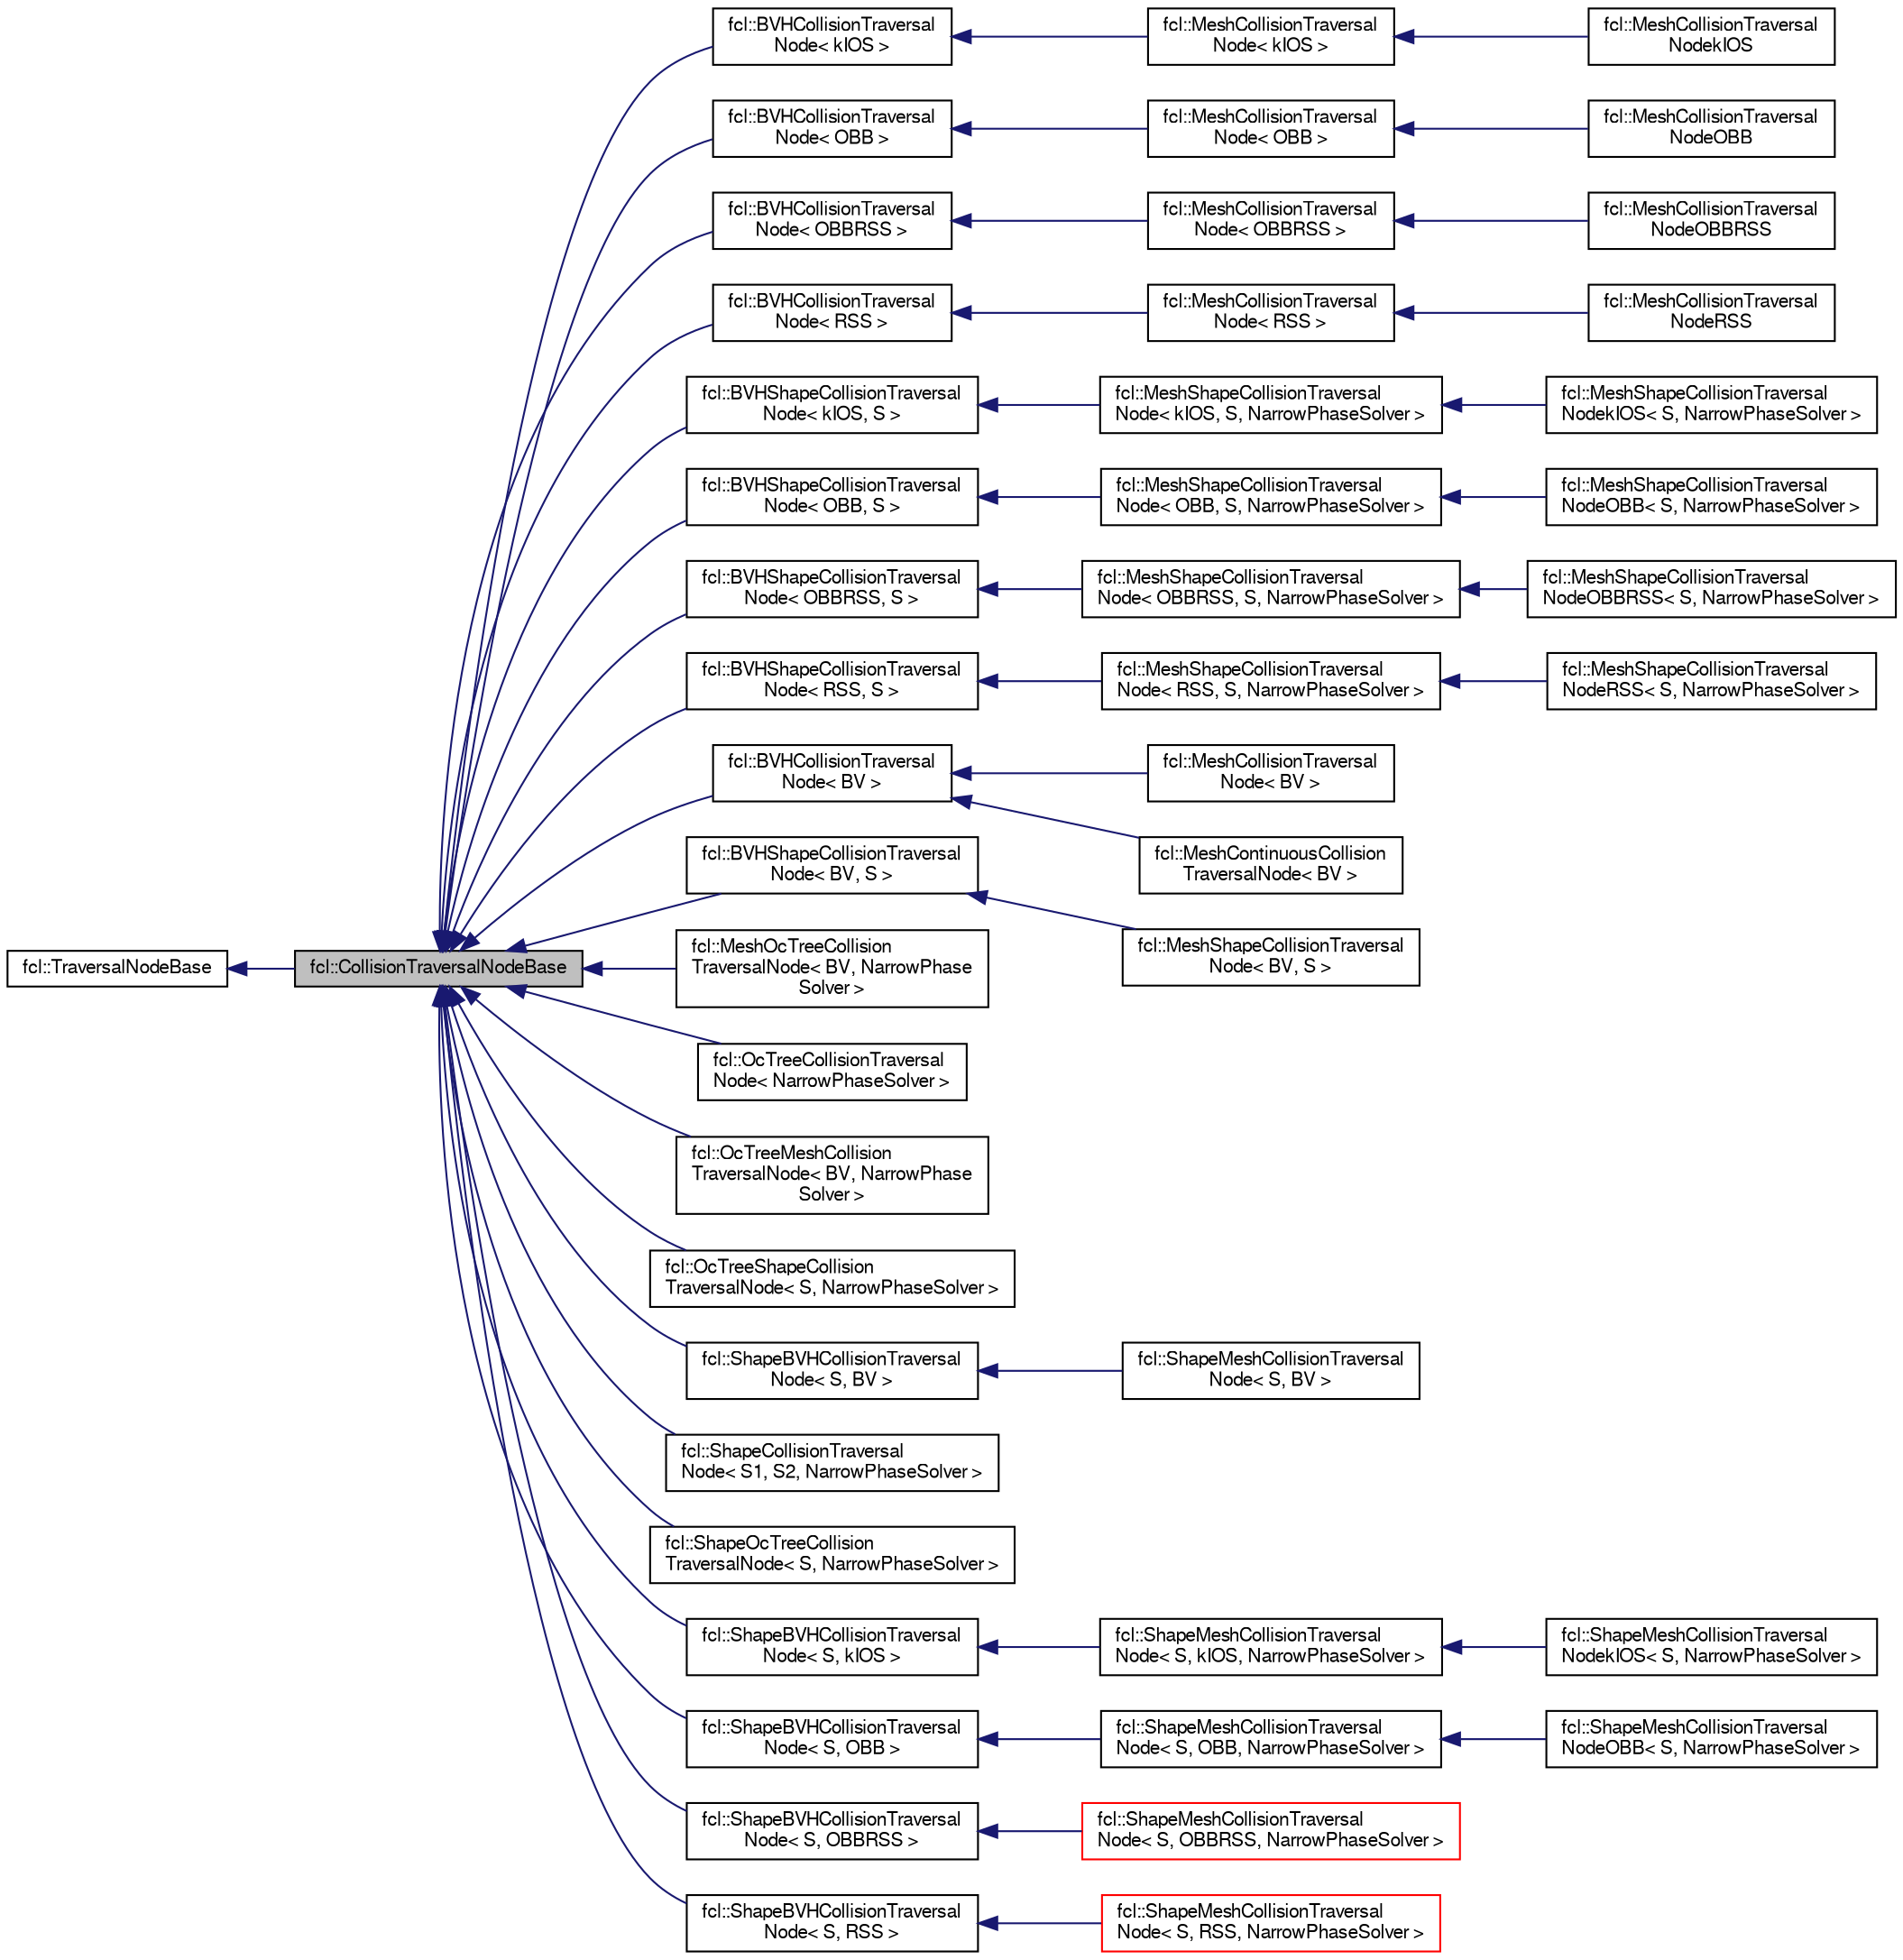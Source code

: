 digraph "fcl::CollisionTraversalNodeBase"
{
  edge [fontname="FreeSans",fontsize="10",labelfontname="FreeSans",labelfontsize="10"];
  node [fontname="FreeSans",fontsize="10",shape=record];
  rankdir="LR";
  Node1 [label="fcl::CollisionTraversalNodeBase",height=0.2,width=0.4,color="black", fillcolor="grey75", style="filled" fontcolor="black"];
  Node2 -> Node1 [dir="back",color="midnightblue",fontsize="10",style="solid",fontname="FreeSans"];
  Node2 [label="fcl::TraversalNodeBase",height=0.2,width=0.4,color="black", fillcolor="white", style="filled",URL="$a00214.html",tooltip="Node structure encoding the information required for traversal. "];
  Node1 -> Node3 [dir="back",color="midnightblue",fontsize="10",style="solid",fontname="FreeSans"];
  Node3 [label="fcl::BVHCollisionTraversal\lNode\< kIOS \>",height=0.2,width=0.4,color="black", fillcolor="white", style="filled",URL="$a00014.html"];
  Node3 -> Node4 [dir="back",color="midnightblue",fontsize="10",style="solid",fontname="FreeSans"];
  Node4 [label="fcl::MeshCollisionTraversal\lNode\< kIOS \>",height=0.2,width=0.4,color="black", fillcolor="white", style="filled",URL="$a00089.html"];
  Node4 -> Node5 [dir="back",color="midnightblue",fontsize="10",style="solid",fontname="FreeSans"];
  Node5 [label="fcl::MeshCollisionTraversal\lNodekIOS",height=0.2,width=0.4,color="black", fillcolor="white", style="filled",URL="$a00090.html"];
  Node1 -> Node6 [dir="back",color="midnightblue",fontsize="10",style="solid",fontname="FreeSans"];
  Node6 [label="fcl::BVHCollisionTraversal\lNode\< OBB \>",height=0.2,width=0.4,color="black", fillcolor="white", style="filled",URL="$a00014.html"];
  Node6 -> Node7 [dir="back",color="midnightblue",fontsize="10",style="solid",fontname="FreeSans"];
  Node7 [label="fcl::MeshCollisionTraversal\lNode\< OBB \>",height=0.2,width=0.4,color="black", fillcolor="white", style="filled",URL="$a00089.html"];
  Node7 -> Node8 [dir="back",color="midnightblue",fontsize="10",style="solid",fontname="FreeSans"];
  Node8 [label="fcl::MeshCollisionTraversal\lNodeOBB",height=0.2,width=0.4,color="black", fillcolor="white", style="filled",URL="$a00091.html",tooltip="Traversal node for collision between two meshes if their underlying BVH node is oriented node (OBB..."];
  Node1 -> Node9 [dir="back",color="midnightblue",fontsize="10",style="solid",fontname="FreeSans"];
  Node9 [label="fcl::BVHCollisionTraversal\lNode\< OBBRSS \>",height=0.2,width=0.4,color="black", fillcolor="white", style="filled",URL="$a00014.html"];
  Node9 -> Node10 [dir="back",color="midnightblue",fontsize="10",style="solid",fontname="FreeSans"];
  Node10 [label="fcl::MeshCollisionTraversal\lNode\< OBBRSS \>",height=0.2,width=0.4,color="black", fillcolor="white", style="filled",URL="$a00089.html"];
  Node10 -> Node11 [dir="back",color="midnightblue",fontsize="10",style="solid",fontname="FreeSans"];
  Node11 [label="fcl::MeshCollisionTraversal\lNodeOBBRSS",height=0.2,width=0.4,color="black", fillcolor="white", style="filled",URL="$a00092.html"];
  Node1 -> Node12 [dir="back",color="midnightblue",fontsize="10",style="solid",fontname="FreeSans"];
  Node12 [label="fcl::BVHCollisionTraversal\lNode\< RSS \>",height=0.2,width=0.4,color="black", fillcolor="white", style="filled",URL="$a00014.html"];
  Node12 -> Node13 [dir="back",color="midnightblue",fontsize="10",style="solid",fontname="FreeSans"];
  Node13 [label="fcl::MeshCollisionTraversal\lNode\< RSS \>",height=0.2,width=0.4,color="black", fillcolor="white", style="filled",URL="$a00089.html"];
  Node13 -> Node14 [dir="back",color="midnightblue",fontsize="10",style="solid",fontname="FreeSans"];
  Node14 [label="fcl::MeshCollisionTraversal\lNodeRSS",height=0.2,width=0.4,color="black", fillcolor="white", style="filled",URL="$a00093.html"];
  Node1 -> Node15 [dir="back",color="midnightblue",fontsize="10",style="solid",fontname="FreeSans"];
  Node15 [label="fcl::BVHShapeCollisionTraversal\lNode\< kIOS, S \>",height=0.2,width=0.4,color="black", fillcolor="white", style="filled",URL="$a00019.html"];
  Node15 -> Node16 [dir="back",color="midnightblue",fontsize="10",style="solid",fontname="FreeSans"];
  Node16 [label="fcl::MeshShapeCollisionTraversal\lNode\< kIOS, S, NarrowPhaseSolver \>",height=0.2,width=0.4,color="black", fillcolor="white", style="filled",URL="$a00104.html"];
  Node16 -> Node17 [dir="back",color="midnightblue",fontsize="10",style="solid",fontname="FreeSans"];
  Node17 [label="fcl::MeshShapeCollisionTraversal\lNodekIOS\< S, NarrowPhaseSolver \>",height=0.2,width=0.4,color="black", fillcolor="white", style="filled",URL="$a00105.html"];
  Node1 -> Node18 [dir="back",color="midnightblue",fontsize="10",style="solid",fontname="FreeSans"];
  Node18 [label="fcl::BVHShapeCollisionTraversal\lNode\< OBB, S \>",height=0.2,width=0.4,color="black", fillcolor="white", style="filled",URL="$a00019.html"];
  Node18 -> Node19 [dir="back",color="midnightblue",fontsize="10",style="solid",fontname="FreeSans"];
  Node19 [label="fcl::MeshShapeCollisionTraversal\lNode\< OBB, S, NarrowPhaseSolver \>",height=0.2,width=0.4,color="black", fillcolor="white", style="filled",URL="$a00104.html"];
  Node19 -> Node20 [dir="back",color="midnightblue",fontsize="10",style="solid",fontname="FreeSans"];
  Node20 [label="fcl::MeshShapeCollisionTraversal\lNodeOBB\< S, NarrowPhaseSolver \>",height=0.2,width=0.4,color="black", fillcolor="white", style="filled",URL="$a00106.html",tooltip="Traversal node for mesh and shape, when mesh BVH is one of the oriented node (OBB, RSS, OBBRSS, kIOS) "];
  Node1 -> Node21 [dir="back",color="midnightblue",fontsize="10",style="solid",fontname="FreeSans"];
  Node21 [label="fcl::BVHShapeCollisionTraversal\lNode\< OBBRSS, S \>",height=0.2,width=0.4,color="black", fillcolor="white", style="filled",URL="$a00019.html"];
  Node21 -> Node22 [dir="back",color="midnightblue",fontsize="10",style="solid",fontname="FreeSans"];
  Node22 [label="fcl::MeshShapeCollisionTraversal\lNode\< OBBRSS, S, NarrowPhaseSolver \>",height=0.2,width=0.4,color="black", fillcolor="white", style="filled",URL="$a00104.html"];
  Node22 -> Node23 [dir="back",color="midnightblue",fontsize="10",style="solid",fontname="FreeSans"];
  Node23 [label="fcl::MeshShapeCollisionTraversal\lNodeOBBRSS\< S, NarrowPhaseSolver \>",height=0.2,width=0.4,color="black", fillcolor="white", style="filled",URL="$a00107.html"];
  Node1 -> Node24 [dir="back",color="midnightblue",fontsize="10",style="solid",fontname="FreeSans"];
  Node24 [label="fcl::BVHShapeCollisionTraversal\lNode\< RSS, S \>",height=0.2,width=0.4,color="black", fillcolor="white", style="filled",URL="$a00019.html"];
  Node24 -> Node25 [dir="back",color="midnightblue",fontsize="10",style="solid",fontname="FreeSans"];
  Node25 [label="fcl::MeshShapeCollisionTraversal\lNode\< RSS, S, NarrowPhaseSolver \>",height=0.2,width=0.4,color="black", fillcolor="white", style="filled",URL="$a00104.html"];
  Node25 -> Node26 [dir="back",color="midnightblue",fontsize="10",style="solid",fontname="FreeSans"];
  Node26 [label="fcl::MeshShapeCollisionTraversal\lNodeRSS\< S, NarrowPhaseSolver \>",height=0.2,width=0.4,color="black", fillcolor="white", style="filled",URL="$a00108.html"];
  Node1 -> Node27 [dir="back",color="midnightblue",fontsize="10",style="solid",fontname="FreeSans"];
  Node27 [label="fcl::BVHCollisionTraversal\lNode\< BV \>",height=0.2,width=0.4,color="black", fillcolor="white", style="filled",URL="$a00014.html",tooltip="Traversal node for collision between BVH models. "];
  Node27 -> Node28 [dir="back",color="midnightblue",fontsize="10",style="solid",fontname="FreeSans"];
  Node28 [label="fcl::MeshCollisionTraversal\lNode\< BV \>",height=0.2,width=0.4,color="black", fillcolor="white", style="filled",URL="$a00089.html",tooltip="Traversal node for collision between two meshes. "];
  Node27 -> Node29 [dir="back",color="midnightblue",fontsize="10",style="solid",fontname="FreeSans"];
  Node29 [label="fcl::MeshContinuousCollision\lTraversalNode\< BV \>",height=0.2,width=0.4,color="black", fillcolor="white", style="filled",URL="$a00097.html",tooltip="Traversal node for continuous collision between meshes. "];
  Node1 -> Node30 [dir="back",color="midnightblue",fontsize="10",style="solid",fontname="FreeSans"];
  Node30 [label="fcl::BVHShapeCollisionTraversal\lNode\< BV, S \>",height=0.2,width=0.4,color="black", fillcolor="white", style="filled",URL="$a00019.html",tooltip="Traversal node for collision between BVH and shape. "];
  Node30 -> Node31 [dir="back",color="midnightblue",fontsize="10",style="solid",fontname="FreeSans"];
  Node31 [label="fcl::MeshShapeCollisionTraversal\lNode\< BV, S \>",height=0.2,width=0.4,color="black", fillcolor="white", style="filled",URL="$a00104.html",tooltip="Traversal node for collision between mesh and shape. "];
  Node1 -> Node32 [dir="back",color="midnightblue",fontsize="10",style="solid",fontname="FreeSans"];
  Node32 [label="fcl::MeshOcTreeCollision\lTraversalNode\< BV, NarrowPhase\lSolver \>",height=0.2,width=0.4,color="black", fillcolor="white", style="filled",URL="$a00102.html",tooltip="Traversal node for mesh-octree collision. "];
  Node1 -> Node33 [dir="back",color="midnightblue",fontsize="10",style="solid",fontname="FreeSans"];
  Node33 [label="fcl::OcTreeCollisionTraversal\lNode\< NarrowPhaseSolver \>",height=0.2,width=0.4,color="black", fillcolor="white", style="filled",URL="$a00137.html",tooltip="Traversal node for octree collision. "];
  Node1 -> Node34 [dir="back",color="midnightblue",fontsize="10",style="solid",fontname="FreeSans"];
  Node34 [label="fcl::OcTreeMeshCollision\lTraversalNode\< BV, NarrowPhase\lSolver \>",height=0.2,width=0.4,color="black", fillcolor="white", style="filled",URL="$a00139.html",tooltip="Traversal node for octree-mesh collision. "];
  Node1 -> Node35 [dir="back",color="midnightblue",fontsize="10",style="solid",fontname="FreeSans"];
  Node35 [label="fcl::OcTreeShapeCollision\lTraversalNode\< S, NarrowPhaseSolver \>",height=0.2,width=0.4,color="black", fillcolor="white", style="filled",URL="$a00141.html",tooltip="Traversal node for octree-shape collision. "];
  Node1 -> Node36 [dir="back",color="midnightblue",fontsize="10",style="solid",fontname="FreeSans"];
  Node36 [label="fcl::ShapeBVHCollisionTraversal\lNode\< S, BV \>",height=0.2,width=0.4,color="black", fillcolor="white", style="filled",URL="$a00174.html",tooltip="Traversal node for collision between shape and BVH. "];
  Node36 -> Node37 [dir="back",color="midnightblue",fontsize="10",style="solid",fontname="FreeSans"];
  Node37 [label="fcl::ShapeMeshCollisionTraversal\lNode\< S, BV \>",height=0.2,width=0.4,color="black", fillcolor="white", style="filled",URL="$a00179.html",tooltip="Traversal node for collision between shape and mesh. "];
  Node1 -> Node38 [dir="back",color="midnightblue",fontsize="10",style="solid",fontname="FreeSans"];
  Node38 [label="fcl::ShapeCollisionTraversal\lNode\< S1, S2, NarrowPhaseSolver \>",height=0.2,width=0.4,color="black", fillcolor="white", style="filled",URL="$a00176.html",tooltip="Traversal node for collision between two shapes. "];
  Node1 -> Node39 [dir="back",color="midnightblue",fontsize="10",style="solid",fontname="FreeSans"];
  Node39 [label="fcl::ShapeOcTreeCollision\lTraversalNode\< S, NarrowPhaseSolver \>",height=0.2,width=0.4,color="black", fillcolor="white", style="filled",URL="$a00191.html",tooltip="Traversal node for shape-octree collision. "];
  Node1 -> Node40 [dir="back",color="midnightblue",fontsize="10",style="solid",fontname="FreeSans"];
  Node40 [label="fcl::ShapeBVHCollisionTraversal\lNode\< S, kIOS \>",height=0.2,width=0.4,color="black", fillcolor="white", style="filled",URL="$a00174.html"];
  Node40 -> Node41 [dir="back",color="midnightblue",fontsize="10",style="solid",fontname="FreeSans"];
  Node41 [label="fcl::ShapeMeshCollisionTraversal\lNode\< S, kIOS, NarrowPhaseSolver \>",height=0.2,width=0.4,color="black", fillcolor="white", style="filled",URL="$a00179.html"];
  Node41 -> Node42 [dir="back",color="midnightblue",fontsize="10",style="solid",fontname="FreeSans"];
  Node42 [label="fcl::ShapeMeshCollisionTraversal\lNodekIOS\< S, NarrowPhaseSolver \>",height=0.2,width=0.4,color="black", fillcolor="white", style="filled",URL="$a00180.html"];
  Node1 -> Node43 [dir="back",color="midnightblue",fontsize="10",style="solid",fontname="FreeSans"];
  Node43 [label="fcl::ShapeBVHCollisionTraversal\lNode\< S, OBB \>",height=0.2,width=0.4,color="black", fillcolor="white", style="filled",URL="$a00174.html"];
  Node43 -> Node44 [dir="back",color="midnightblue",fontsize="10",style="solid",fontname="FreeSans"];
  Node44 [label="fcl::ShapeMeshCollisionTraversal\lNode\< S, OBB, NarrowPhaseSolver \>",height=0.2,width=0.4,color="black", fillcolor="white", style="filled",URL="$a00179.html"];
  Node44 -> Node45 [dir="back",color="midnightblue",fontsize="10",style="solid",fontname="FreeSans"];
  Node45 [label="fcl::ShapeMeshCollisionTraversal\lNodeOBB\< S, NarrowPhaseSolver \>",height=0.2,width=0.4,color="black", fillcolor="white", style="filled",URL="$a00181.html",tooltip="Traversal node for shape and mesh, when mesh BVH is one of the oriented node (OBB, RSS, OBBRSS, kIOS) "];
  Node1 -> Node46 [dir="back",color="midnightblue",fontsize="10",style="solid",fontname="FreeSans"];
  Node46 [label="fcl::ShapeBVHCollisionTraversal\lNode\< S, OBBRSS \>",height=0.2,width=0.4,color="black", fillcolor="white", style="filled",URL="$a00174.html"];
  Node46 -> Node47 [dir="back",color="midnightblue",fontsize="10",style="solid",fontname="FreeSans"];
  Node47 [label="fcl::ShapeMeshCollisionTraversal\lNode\< S, OBBRSS, NarrowPhaseSolver \>",height=0.2,width=0.4,color="red", fillcolor="white", style="filled",URL="$a00179.html"];
  Node1 -> Node48 [dir="back",color="midnightblue",fontsize="10",style="solid",fontname="FreeSans"];
  Node48 [label="fcl::ShapeBVHCollisionTraversal\lNode\< S, RSS \>",height=0.2,width=0.4,color="black", fillcolor="white", style="filled",URL="$a00174.html"];
  Node48 -> Node49 [dir="back",color="midnightblue",fontsize="10",style="solid",fontname="FreeSans"];
  Node49 [label="fcl::ShapeMeshCollisionTraversal\lNode\< S, RSS, NarrowPhaseSolver \>",height=0.2,width=0.4,color="red", fillcolor="white", style="filled",URL="$a00179.html"];
}
